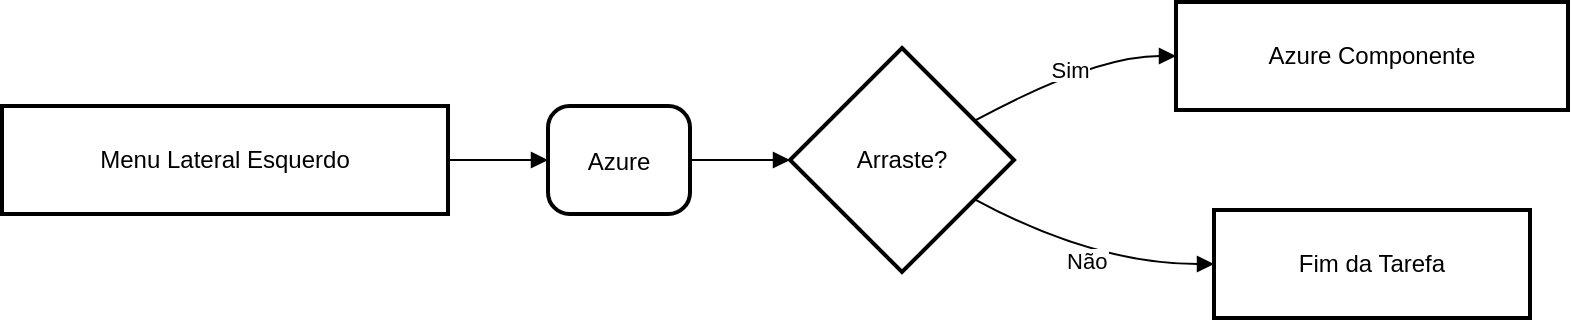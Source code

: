 <mxfile version="26.0.11">
  <diagram name="Página-1" id="9jAx-_cyefXcoBREExS_">
    <mxGraphModel>
      <root>
        <mxCell id="0" />
        <mxCell id="1" parent="0" />
        <mxCell id="2" value="Menu Lateral Esquerdo" style="whiteSpace=wrap;strokeWidth=2;" vertex="1" parent="1">
          <mxGeometry x="8" y="60" width="223" height="54" as="geometry" />
        </mxCell>
        <mxCell id="3" value="Azure" style="rounded=1;arcSize=20;strokeWidth=2" vertex="1" parent="1">
          <mxGeometry x="281" y="60" width="71" height="54" as="geometry" />
        </mxCell>
        <mxCell id="4" value="Arraste?" style="rhombus;strokeWidth=2;whiteSpace=wrap;" vertex="1" parent="1">
          <mxGeometry x="402" y="31" width="112" height="112" as="geometry" />
        </mxCell>
        <mxCell id="5" value="Azure Componente" style="whiteSpace=wrap;strokeWidth=2;" vertex="1" parent="1">
          <mxGeometry x="595" y="8" width="196" height="54" as="geometry" />
        </mxCell>
        <mxCell id="6" value="Fim da Tarefa" style="whiteSpace=wrap;strokeWidth=2;" vertex="1" parent="1">
          <mxGeometry x="614" y="112" width="158" height="54" as="geometry" />
        </mxCell>
        <mxCell id="7" value="" style="curved=1;startArrow=none;endArrow=block;exitX=1;exitY=0.5;entryX=0;entryY=0.5;" edge="1" parent="1" source="2" target="3">
          <mxGeometry relative="1" as="geometry">
            <Array as="points" />
          </mxGeometry>
        </mxCell>
        <mxCell id="8" value="" style="curved=1;startArrow=none;endArrow=block;exitX=1;exitY=0.5;entryX=0;entryY=0.5;" edge="1" parent="1" source="3" target="4">
          <mxGeometry relative="1" as="geometry">
            <Array as="points" />
          </mxGeometry>
        </mxCell>
        <mxCell id="9" value="Sim" style="curved=1;startArrow=none;endArrow=block;exitX=1;exitY=0.23;entryX=0;entryY=0.5;" edge="1" parent="1" source="4" target="5">
          <mxGeometry relative="1" as="geometry">
            <Array as="points">
              <mxPoint x="554" y="35" />
            </Array>
          </mxGeometry>
        </mxCell>
        <mxCell id="10" value="Não" style="curved=1;startArrow=none;endArrow=block;exitX=1;exitY=0.77;entryX=0;entryY=0.5;" edge="1" parent="1" source="4" target="6">
          <mxGeometry relative="1" as="geometry">
            <Array as="points">
              <mxPoint x="554" y="139" />
            </Array>
          </mxGeometry>
        </mxCell>
      </root>
    </mxGraphModel>
  </diagram>
</mxfile>
